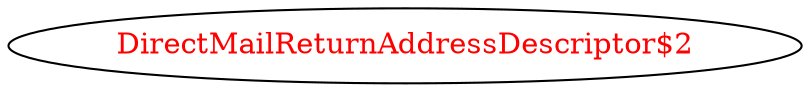 digraph dependencyGraph {
 concentrate=true;
 ranksep="2.0";
 rankdir="LR"; 
 splines="ortho";
"DirectMailReturnAddressDescriptor$2" [fontcolor="red"];
}